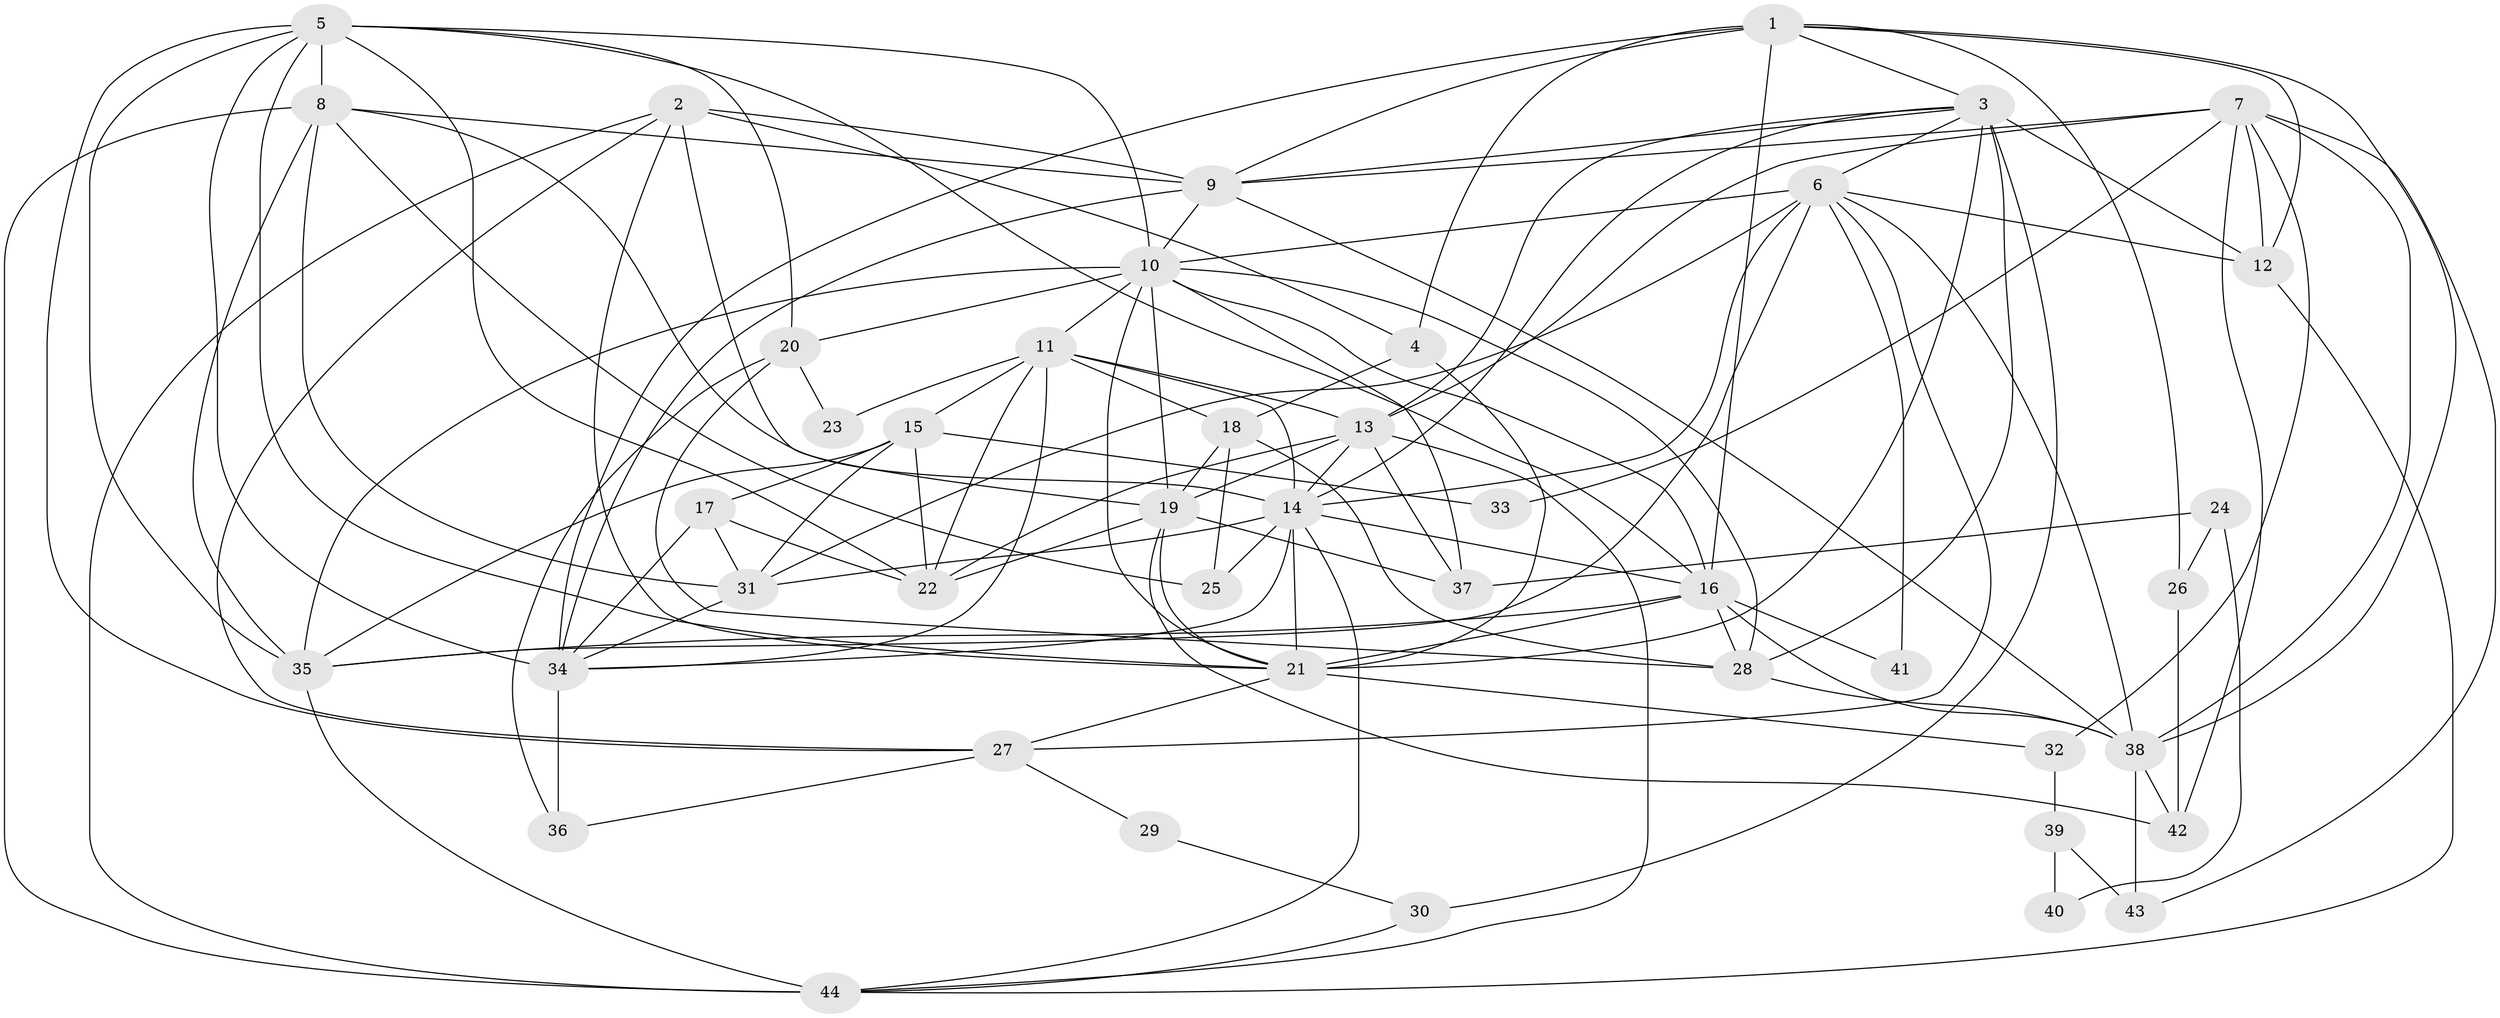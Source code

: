 // original degree distribution, {3: 0.27522935779816515, 2: 0.11926605504587157, 4: 0.30275229357798167, 5: 0.1651376146788991, 6: 0.09174311926605505, 8: 0.027522935779816515, 7: 0.01834862385321101}
// Generated by graph-tools (version 1.1) at 2025/50/03/04/25 22:50:50]
// undirected, 44 vertices, 127 edges
graph export_dot {
  node [color=gray90,style=filled];
  1;
  2;
  3;
  4;
  5;
  6;
  7;
  8;
  9;
  10;
  11;
  12;
  13;
  14;
  15;
  16;
  17;
  18;
  19;
  20;
  21;
  22;
  23;
  24;
  25;
  26;
  27;
  28;
  29;
  30;
  31;
  32;
  33;
  34;
  35;
  36;
  37;
  38;
  39;
  40;
  41;
  42;
  43;
  44;
  1 -- 3 [weight=1.0];
  1 -- 4 [weight=1.0];
  1 -- 9 [weight=1.0];
  1 -- 12 [weight=1.0];
  1 -- 16 [weight=1.0];
  1 -- 26 [weight=1.0];
  1 -- 34 [weight=1.0];
  1 -- 38 [weight=1.0];
  2 -- 4 [weight=1.0];
  2 -- 9 [weight=1.0];
  2 -- 19 [weight=1.0];
  2 -- 21 [weight=1.0];
  2 -- 27 [weight=1.0];
  2 -- 44 [weight=1.0];
  3 -- 6 [weight=1.0];
  3 -- 9 [weight=1.0];
  3 -- 12 [weight=3.0];
  3 -- 13 [weight=1.0];
  3 -- 14 [weight=1.0];
  3 -- 21 [weight=1.0];
  3 -- 28 [weight=1.0];
  3 -- 30 [weight=1.0];
  4 -- 18 [weight=1.0];
  4 -- 21 [weight=2.0];
  5 -- 8 [weight=1.0];
  5 -- 10 [weight=2.0];
  5 -- 16 [weight=1.0];
  5 -- 20 [weight=1.0];
  5 -- 21 [weight=1.0];
  5 -- 22 [weight=1.0];
  5 -- 27 [weight=1.0];
  5 -- 34 [weight=2.0];
  5 -- 35 [weight=1.0];
  6 -- 10 [weight=2.0];
  6 -- 12 [weight=1.0];
  6 -- 14 [weight=1.0];
  6 -- 27 [weight=2.0];
  6 -- 31 [weight=1.0];
  6 -- 35 [weight=1.0];
  6 -- 38 [weight=1.0];
  6 -- 41 [weight=1.0];
  7 -- 9 [weight=1.0];
  7 -- 12 [weight=1.0];
  7 -- 13 [weight=2.0];
  7 -- 32 [weight=1.0];
  7 -- 33 [weight=1.0];
  7 -- 38 [weight=1.0];
  7 -- 42 [weight=1.0];
  7 -- 43 [weight=1.0];
  8 -- 9 [weight=1.0];
  8 -- 14 [weight=1.0];
  8 -- 25 [weight=1.0];
  8 -- 31 [weight=1.0];
  8 -- 35 [weight=1.0];
  8 -- 44 [weight=2.0];
  9 -- 10 [weight=3.0];
  9 -- 34 [weight=1.0];
  9 -- 38 [weight=1.0];
  10 -- 11 [weight=1.0];
  10 -- 16 [weight=1.0];
  10 -- 19 [weight=1.0];
  10 -- 20 [weight=1.0];
  10 -- 21 [weight=1.0];
  10 -- 28 [weight=1.0];
  10 -- 35 [weight=2.0];
  10 -- 37 [weight=1.0];
  11 -- 13 [weight=2.0];
  11 -- 14 [weight=1.0];
  11 -- 15 [weight=1.0];
  11 -- 18 [weight=1.0];
  11 -- 22 [weight=1.0];
  11 -- 23 [weight=1.0];
  11 -- 34 [weight=1.0];
  12 -- 44 [weight=1.0];
  13 -- 14 [weight=1.0];
  13 -- 19 [weight=1.0];
  13 -- 22 [weight=1.0];
  13 -- 37 [weight=1.0];
  13 -- 44 [weight=1.0];
  14 -- 16 [weight=2.0];
  14 -- 21 [weight=1.0];
  14 -- 25 [weight=2.0];
  14 -- 31 [weight=1.0];
  14 -- 34 [weight=1.0];
  14 -- 44 [weight=1.0];
  15 -- 17 [weight=3.0];
  15 -- 22 [weight=1.0];
  15 -- 31 [weight=1.0];
  15 -- 33 [weight=1.0];
  15 -- 35 [weight=1.0];
  16 -- 21 [weight=1.0];
  16 -- 28 [weight=1.0];
  16 -- 35 [weight=1.0];
  16 -- 38 [weight=1.0];
  16 -- 41 [weight=1.0];
  17 -- 22 [weight=2.0];
  17 -- 31 [weight=2.0];
  17 -- 34 [weight=1.0];
  18 -- 19 [weight=1.0];
  18 -- 25 [weight=1.0];
  18 -- 28 [weight=1.0];
  19 -- 21 [weight=1.0];
  19 -- 22 [weight=2.0];
  19 -- 37 [weight=1.0];
  19 -- 42 [weight=1.0];
  20 -- 23 [weight=1.0];
  20 -- 28 [weight=2.0];
  20 -- 36 [weight=1.0];
  21 -- 27 [weight=1.0];
  21 -- 32 [weight=1.0];
  24 -- 26 [weight=1.0];
  24 -- 37 [weight=1.0];
  24 -- 40 [weight=1.0];
  26 -- 42 [weight=1.0];
  27 -- 29 [weight=1.0];
  27 -- 36 [weight=1.0];
  28 -- 38 [weight=2.0];
  29 -- 30 [weight=1.0];
  30 -- 44 [weight=1.0];
  31 -- 34 [weight=1.0];
  32 -- 39 [weight=1.0];
  34 -- 36 [weight=1.0];
  35 -- 44 [weight=1.0];
  38 -- 42 [weight=1.0];
  38 -- 43 [weight=1.0];
  39 -- 40 [weight=1.0];
  39 -- 43 [weight=1.0];
}
